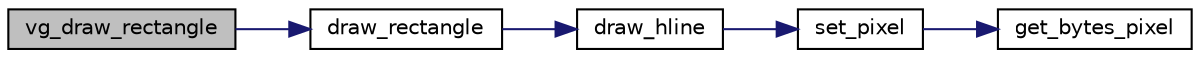 digraph "vg_draw_rectangle"
{
 // LATEX_PDF_SIZE
  edge [fontname="Helvetica",fontsize="10",labelfontname="Helvetica",labelfontsize="10"];
  node [fontname="Helvetica",fontsize="10",shape=record];
  rankdir="LR";
  Node1 [label="vg_draw_rectangle",height=0.2,width=0.4,color="black", fillcolor="grey75", style="filled", fontcolor="black",tooltip="aux function to draw rectangle into the buffer"];
  Node1 -> Node2 [color="midnightblue",fontsize="10",style="solid"];
  Node2 [label="draw_rectangle",height=0.2,width=0.4,color="black", fillcolor="white", style="filled",URL="$group__graphics.html#ga31178cc71e7af0d6045707842517b225",tooltip="draws rectangle into the buffer"];
  Node2 -> Node3 [color="midnightblue",fontsize="10",style="solid"];
  Node3 [label="draw_hline",height=0.2,width=0.4,color="black", fillcolor="white", style="filled",URL="$group__graphics.html#gabfbedb6c93fc8eb59745694ce8e19e14",tooltip="draws horizontal line into the buffer"];
  Node3 -> Node4 [color="midnightblue",fontsize="10",style="solid"];
  Node4 [label="set_pixel",height=0.2,width=0.4,color="black", fillcolor="white", style="filled",URL="$group__graphics.html#gab202e9acd2a0826e183d01a13930d5d6",tooltip="sets pixel into the buffer"];
  Node4 -> Node5 [color="midnightblue",fontsize="10",style="solid"];
  Node5 [label="get_bytes_pixel",height=0.2,width=0.4,color="black", fillcolor="white", style="filled",URL="$group__graphics.html#gafa7636d40c82e2b1a63585e2ad8138ff",tooltip="Gets bytes per pixel for given mode."];
}
